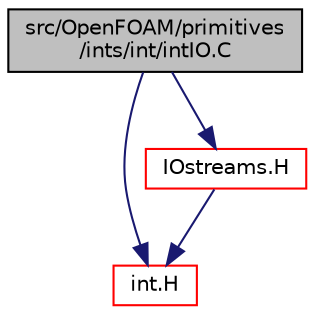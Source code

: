 digraph "src/OpenFOAM/primitives/ints/int/intIO.C"
{
  bgcolor="transparent";
  edge [fontname="Helvetica",fontsize="10",labelfontname="Helvetica",labelfontsize="10"];
  node [fontname="Helvetica",fontsize="10",shape=record];
  Node1 [label="src/OpenFOAM/primitives\l/ints/int/intIO.C",height=0.2,width=0.4,color="black", fillcolor="grey75", style="filled", fontcolor="black"];
  Node1 -> Node2 [color="midnightblue",fontsize="10",style="solid",fontname="Helvetica"];
  Node2 [label="int.H",height=0.2,width=0.4,color="red",URL="$a09193.html",tooltip="System integer. "];
  Node1 -> Node3 [color="midnightblue",fontsize="10",style="solid",fontname="Helvetica"];
  Node3 [label="IOstreams.H",height=0.2,width=0.4,color="red",URL="$a08089.html",tooltip="Useful combination of include files which define Sin, Sout and Serr and the use of IO streams general..."];
  Node3 -> Node2 [color="midnightblue",fontsize="10",style="solid",fontname="Helvetica"];
}
